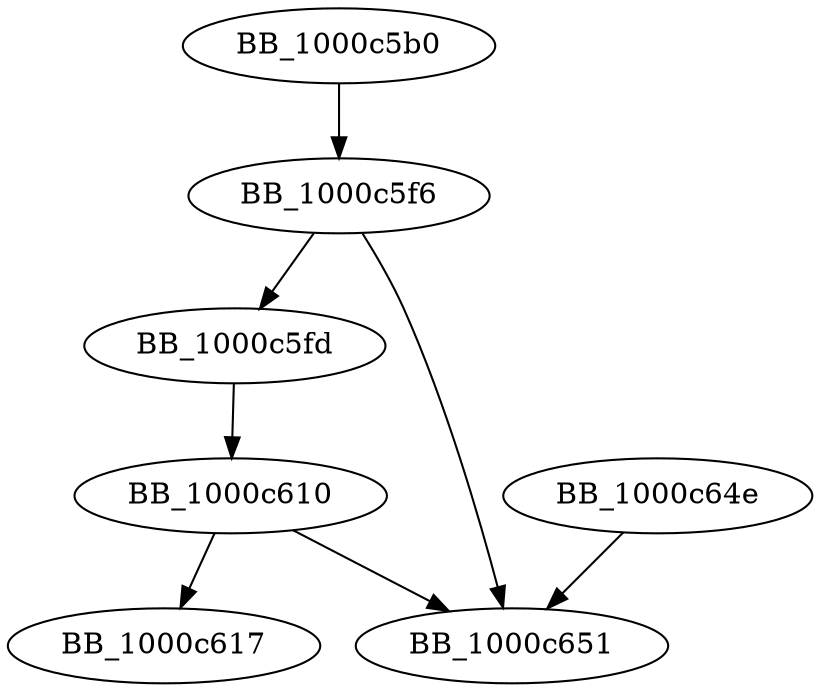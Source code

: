 DiGraph __IsNonwritableInCurrentImage{
BB_1000c5b0->BB_1000c5f6
BB_1000c5f6->BB_1000c5fd
BB_1000c5f6->BB_1000c651
BB_1000c5fd->BB_1000c610
BB_1000c610->BB_1000c617
BB_1000c610->BB_1000c651
BB_1000c64e->BB_1000c651
}
